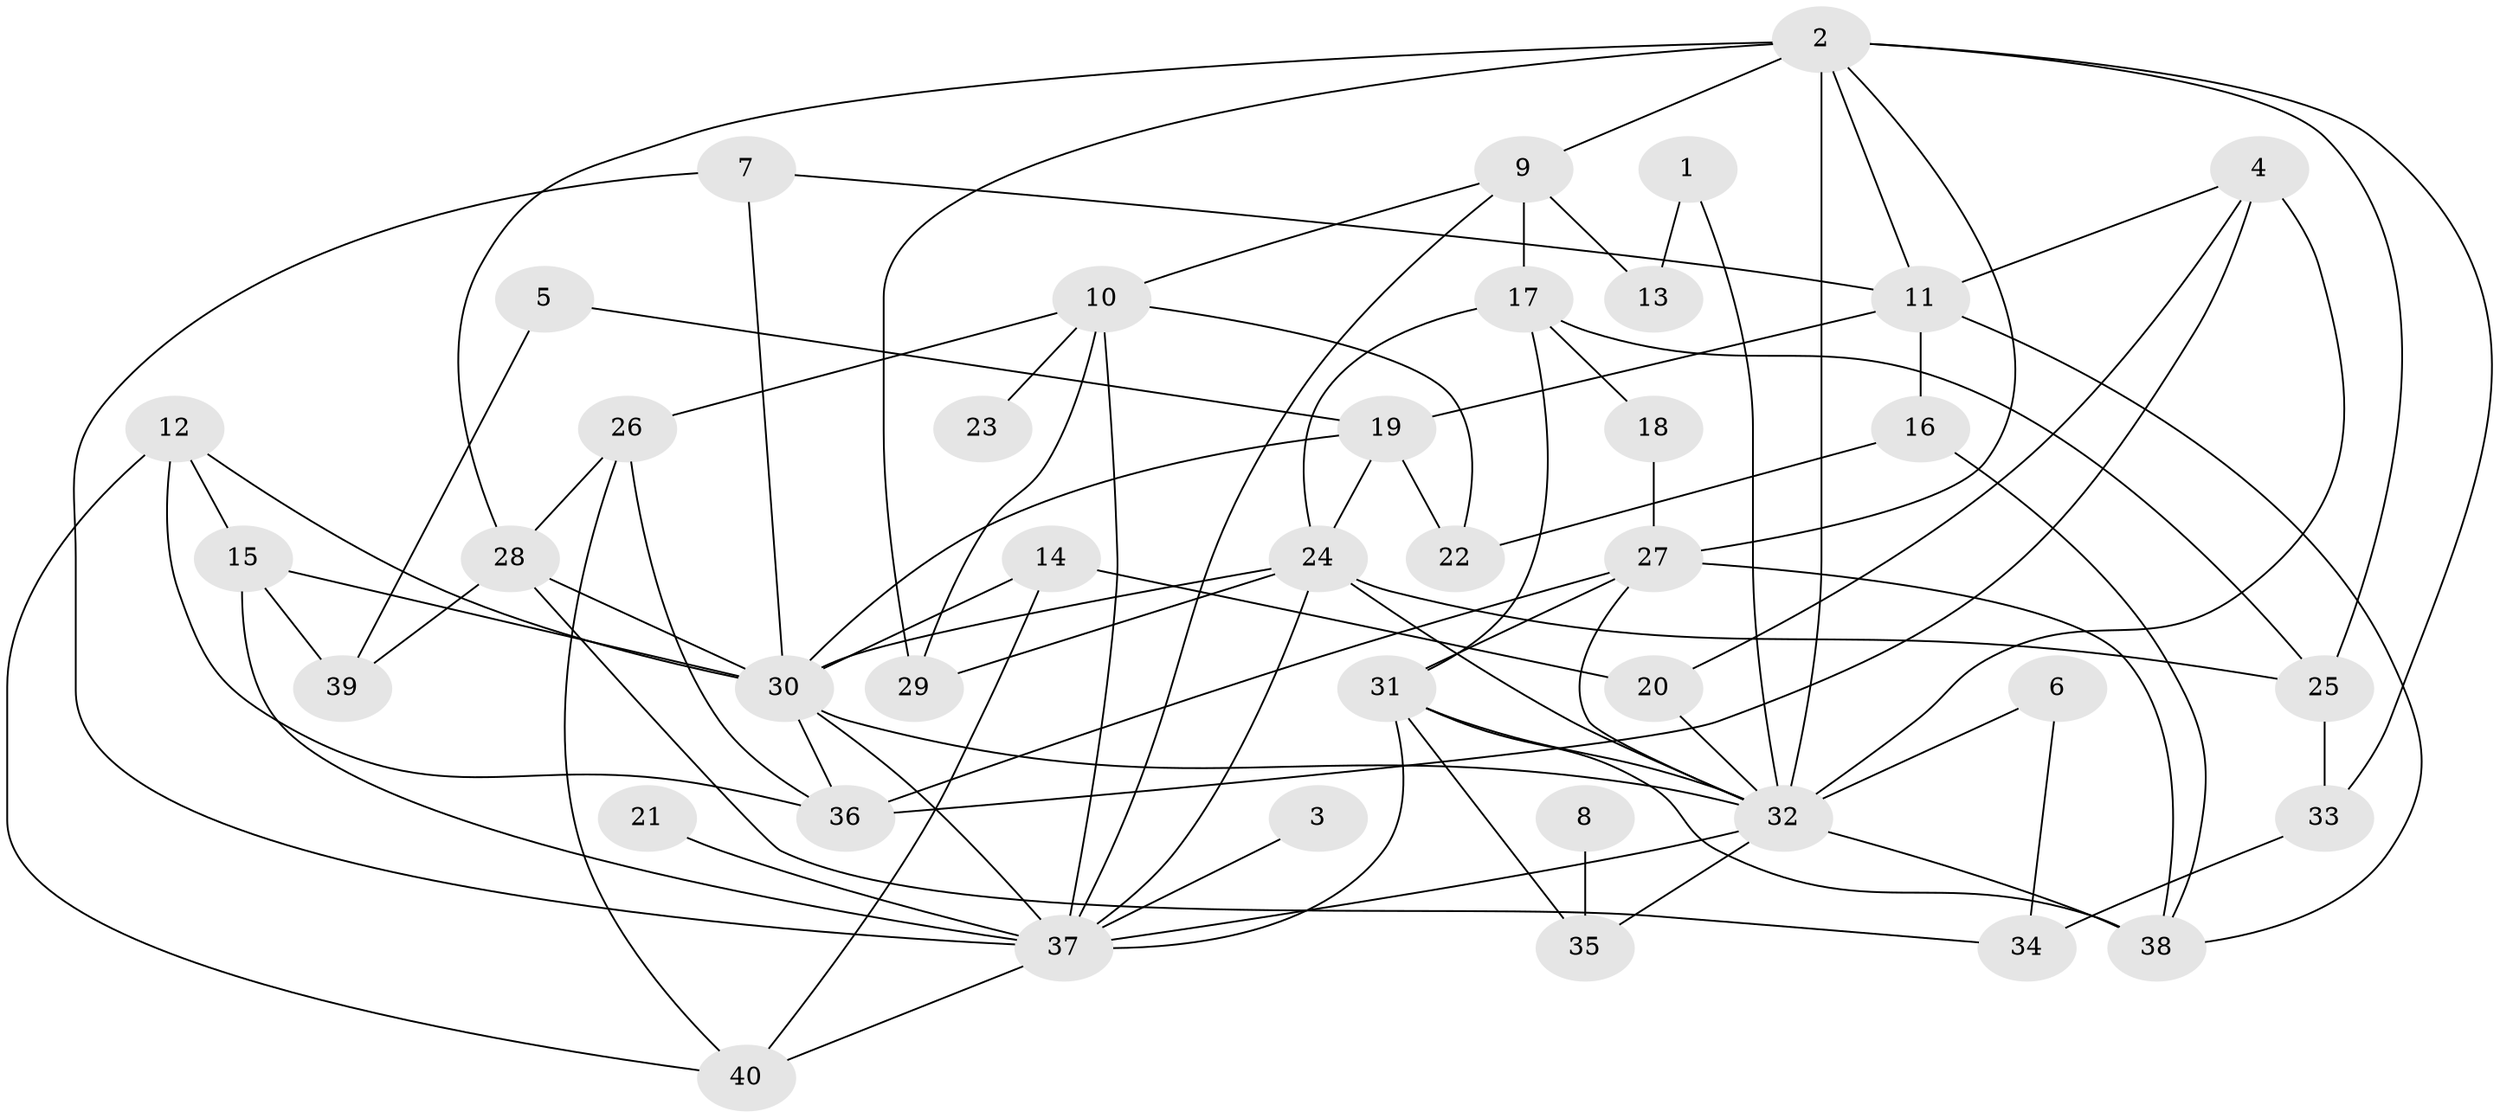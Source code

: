 // original degree distribution, {6: 0.022556390977443608, 9: 0.015037593984962405, 5: 0.09022556390977443, 2: 0.3007518796992481, 12: 0.007518796992481203, 3: 0.17293233082706766, 4: 0.15037593984962405, 1: 0.23308270676691728, 8: 0.007518796992481203}
// Generated by graph-tools (version 1.1) at 2025/36/03/04/25 23:36:05]
// undirected, 40 vertices, 85 edges
graph export_dot {
  node [color=gray90,style=filled];
  1;
  2;
  3;
  4;
  5;
  6;
  7;
  8;
  9;
  10;
  11;
  12;
  13;
  14;
  15;
  16;
  17;
  18;
  19;
  20;
  21;
  22;
  23;
  24;
  25;
  26;
  27;
  28;
  29;
  30;
  31;
  32;
  33;
  34;
  35;
  36;
  37;
  38;
  39;
  40;
  1 -- 13 [weight=1.0];
  1 -- 32 [weight=1.0];
  2 -- 9 [weight=1.0];
  2 -- 11 [weight=1.0];
  2 -- 25 [weight=1.0];
  2 -- 27 [weight=1.0];
  2 -- 28 [weight=1.0];
  2 -- 29 [weight=1.0];
  2 -- 32 [weight=2.0];
  2 -- 33 [weight=1.0];
  3 -- 37 [weight=1.0];
  4 -- 11 [weight=1.0];
  4 -- 20 [weight=1.0];
  4 -- 32 [weight=1.0];
  4 -- 36 [weight=1.0];
  5 -- 19 [weight=1.0];
  5 -- 39 [weight=1.0];
  6 -- 32 [weight=1.0];
  6 -- 34 [weight=1.0];
  7 -- 11 [weight=1.0];
  7 -- 30 [weight=1.0];
  7 -- 37 [weight=1.0];
  8 -- 35 [weight=1.0];
  9 -- 10 [weight=1.0];
  9 -- 13 [weight=1.0];
  9 -- 17 [weight=1.0];
  9 -- 37 [weight=1.0];
  10 -- 22 [weight=1.0];
  10 -- 23 [weight=1.0];
  10 -- 26 [weight=1.0];
  10 -- 29 [weight=1.0];
  10 -- 37 [weight=1.0];
  11 -- 16 [weight=1.0];
  11 -- 19 [weight=1.0];
  11 -- 38 [weight=2.0];
  12 -- 15 [weight=1.0];
  12 -- 30 [weight=2.0];
  12 -- 36 [weight=1.0];
  12 -- 40 [weight=1.0];
  14 -- 20 [weight=2.0];
  14 -- 30 [weight=1.0];
  14 -- 40 [weight=1.0];
  15 -- 30 [weight=1.0];
  15 -- 37 [weight=1.0];
  15 -- 39 [weight=1.0];
  16 -- 22 [weight=1.0];
  16 -- 38 [weight=1.0];
  17 -- 18 [weight=1.0];
  17 -- 24 [weight=1.0];
  17 -- 25 [weight=1.0];
  17 -- 31 [weight=1.0];
  18 -- 27 [weight=1.0];
  19 -- 22 [weight=1.0];
  19 -- 24 [weight=1.0];
  19 -- 30 [weight=1.0];
  20 -- 32 [weight=1.0];
  21 -- 37 [weight=1.0];
  24 -- 25 [weight=1.0];
  24 -- 29 [weight=1.0];
  24 -- 30 [weight=1.0];
  24 -- 32 [weight=1.0];
  24 -- 37 [weight=1.0];
  25 -- 33 [weight=1.0];
  26 -- 28 [weight=1.0];
  26 -- 36 [weight=1.0];
  26 -- 40 [weight=1.0];
  27 -- 31 [weight=1.0];
  27 -- 32 [weight=1.0];
  27 -- 36 [weight=1.0];
  27 -- 38 [weight=2.0];
  28 -- 30 [weight=1.0];
  28 -- 34 [weight=1.0];
  28 -- 39 [weight=1.0];
  30 -- 32 [weight=2.0];
  30 -- 36 [weight=1.0];
  30 -- 37 [weight=2.0];
  31 -- 32 [weight=1.0];
  31 -- 35 [weight=1.0];
  31 -- 37 [weight=1.0];
  31 -- 38 [weight=1.0];
  32 -- 35 [weight=1.0];
  32 -- 37 [weight=1.0];
  32 -- 38 [weight=2.0];
  33 -- 34 [weight=1.0];
  37 -- 40 [weight=1.0];
}
